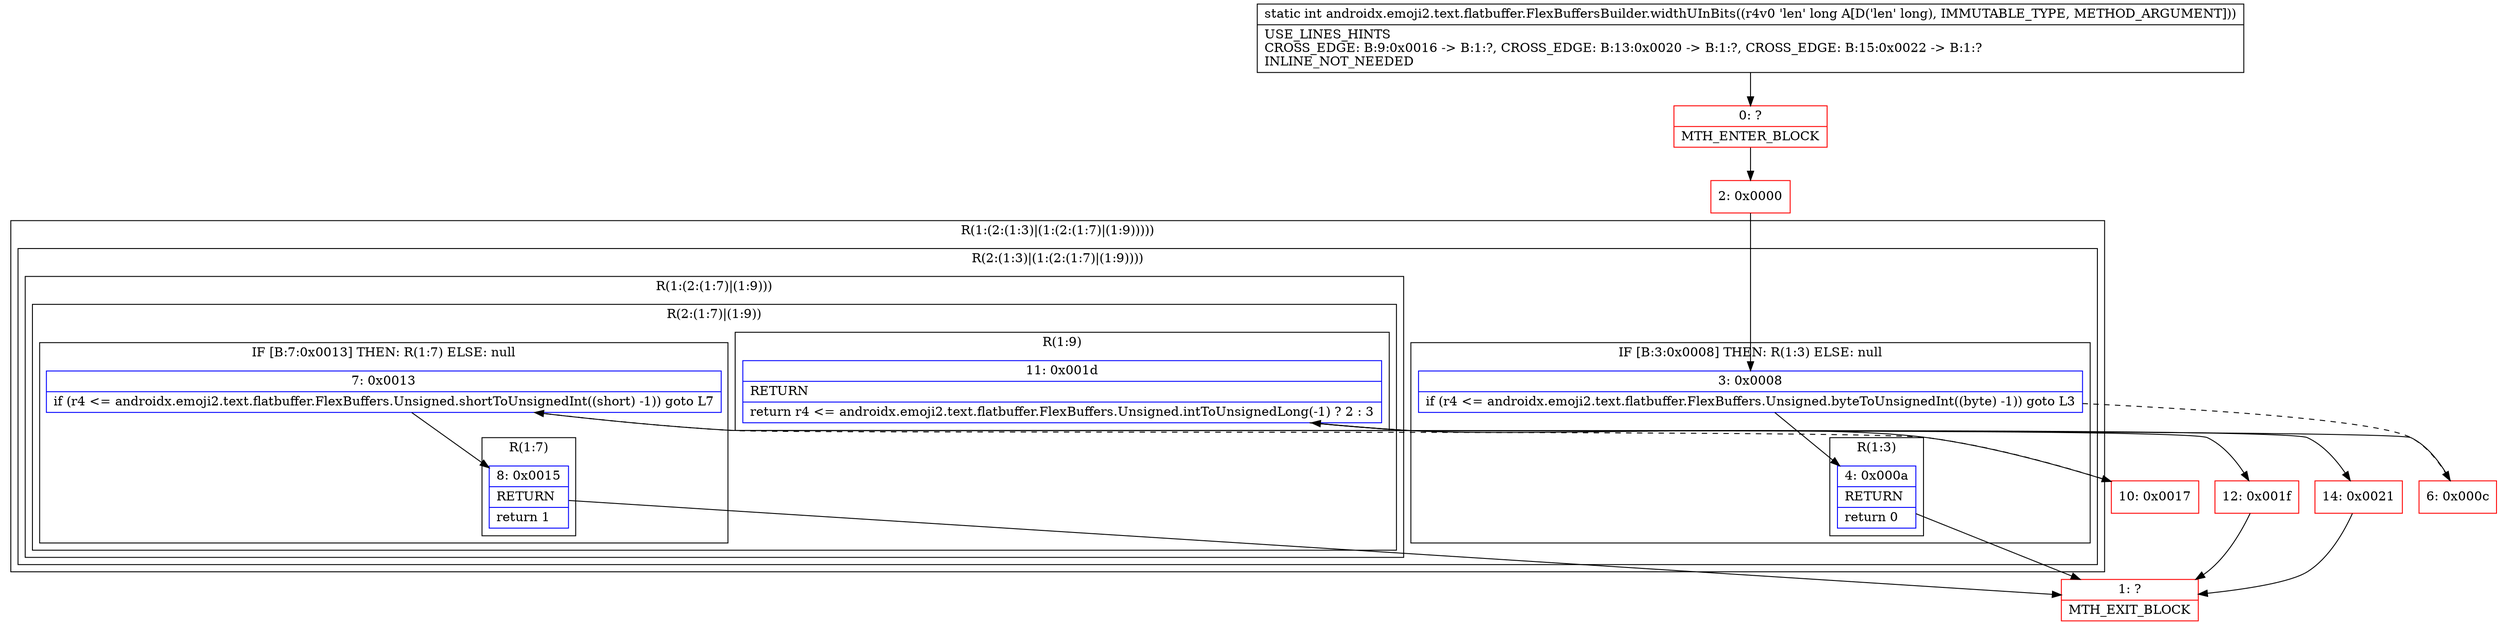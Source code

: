 digraph "CFG forandroidx.emoji2.text.flatbuffer.FlexBuffersBuilder.widthUInBits(J)I" {
subgraph cluster_Region_2107381351 {
label = "R(1:(2:(1:3)|(1:(2:(1:7)|(1:9)))))";
node [shape=record,color=blue];
subgraph cluster_Region_1907635768 {
label = "R(2:(1:3)|(1:(2:(1:7)|(1:9))))";
node [shape=record,color=blue];
subgraph cluster_IfRegion_1887653645 {
label = "IF [B:3:0x0008] THEN: R(1:3) ELSE: null";
node [shape=record,color=blue];
Node_3 [shape=record,label="{3\:\ 0x0008|if (r4 \<= androidx.emoji2.text.flatbuffer.FlexBuffers.Unsigned.byteToUnsignedInt((byte) \-1)) goto L3\l}"];
subgraph cluster_Region_1843211706 {
label = "R(1:3)";
node [shape=record,color=blue];
Node_4 [shape=record,label="{4\:\ 0x000a|RETURN\l|return 0\l}"];
}
}
subgraph cluster_Region_1894719816 {
label = "R(1:(2:(1:7)|(1:9)))";
node [shape=record,color=blue];
subgraph cluster_Region_540728475 {
label = "R(2:(1:7)|(1:9))";
node [shape=record,color=blue];
subgraph cluster_IfRegion_1252725942 {
label = "IF [B:7:0x0013] THEN: R(1:7) ELSE: null";
node [shape=record,color=blue];
Node_7 [shape=record,label="{7\:\ 0x0013|if (r4 \<= androidx.emoji2.text.flatbuffer.FlexBuffers.Unsigned.shortToUnsignedInt((short) \-1)) goto L7\l}"];
subgraph cluster_Region_1319059620 {
label = "R(1:7)";
node [shape=record,color=blue];
Node_8 [shape=record,label="{8\:\ 0x0015|RETURN\l|return 1\l}"];
}
}
subgraph cluster_Region_1198771550 {
label = "R(1:9)";
node [shape=record,color=blue];
Node_11 [shape=record,label="{11\:\ 0x001d|RETURN\l|return r4 \<= androidx.emoji2.text.flatbuffer.FlexBuffers.Unsigned.intToUnsignedLong(\-1) ? 2 : 3\l}"];
}
}
}
}
}
Node_0 [shape=record,color=red,label="{0\:\ ?|MTH_ENTER_BLOCK\l}"];
Node_2 [shape=record,color=red,label="{2\:\ 0x0000}"];
Node_1 [shape=record,color=red,label="{1\:\ ?|MTH_EXIT_BLOCK\l}"];
Node_6 [shape=record,color=red,label="{6\:\ 0x000c}"];
Node_10 [shape=record,color=red,label="{10\:\ 0x0017}"];
Node_12 [shape=record,color=red,label="{12\:\ 0x001f}"];
Node_14 [shape=record,color=red,label="{14\:\ 0x0021}"];
MethodNode[shape=record,label="{static int androidx.emoji2.text.flatbuffer.FlexBuffersBuilder.widthUInBits((r4v0 'len' long A[D('len' long), IMMUTABLE_TYPE, METHOD_ARGUMENT]))  | USE_LINES_HINTS\lCROSS_EDGE: B:9:0x0016 \-\> B:1:?, CROSS_EDGE: B:13:0x0020 \-\> B:1:?, CROSS_EDGE: B:15:0x0022 \-\> B:1:?\lINLINE_NOT_NEEDED\l}"];
MethodNode -> Node_0;Node_3 -> Node_4;
Node_3 -> Node_6[style=dashed];
Node_4 -> Node_1;
Node_7 -> Node_8;
Node_7 -> Node_10[style=dashed];
Node_8 -> Node_1;
Node_11 -> Node_12;
Node_11 -> Node_14;
Node_0 -> Node_2;
Node_2 -> Node_3;
Node_6 -> Node_7;
Node_10 -> Node_11;
Node_12 -> Node_1;
Node_14 -> Node_1;
}

